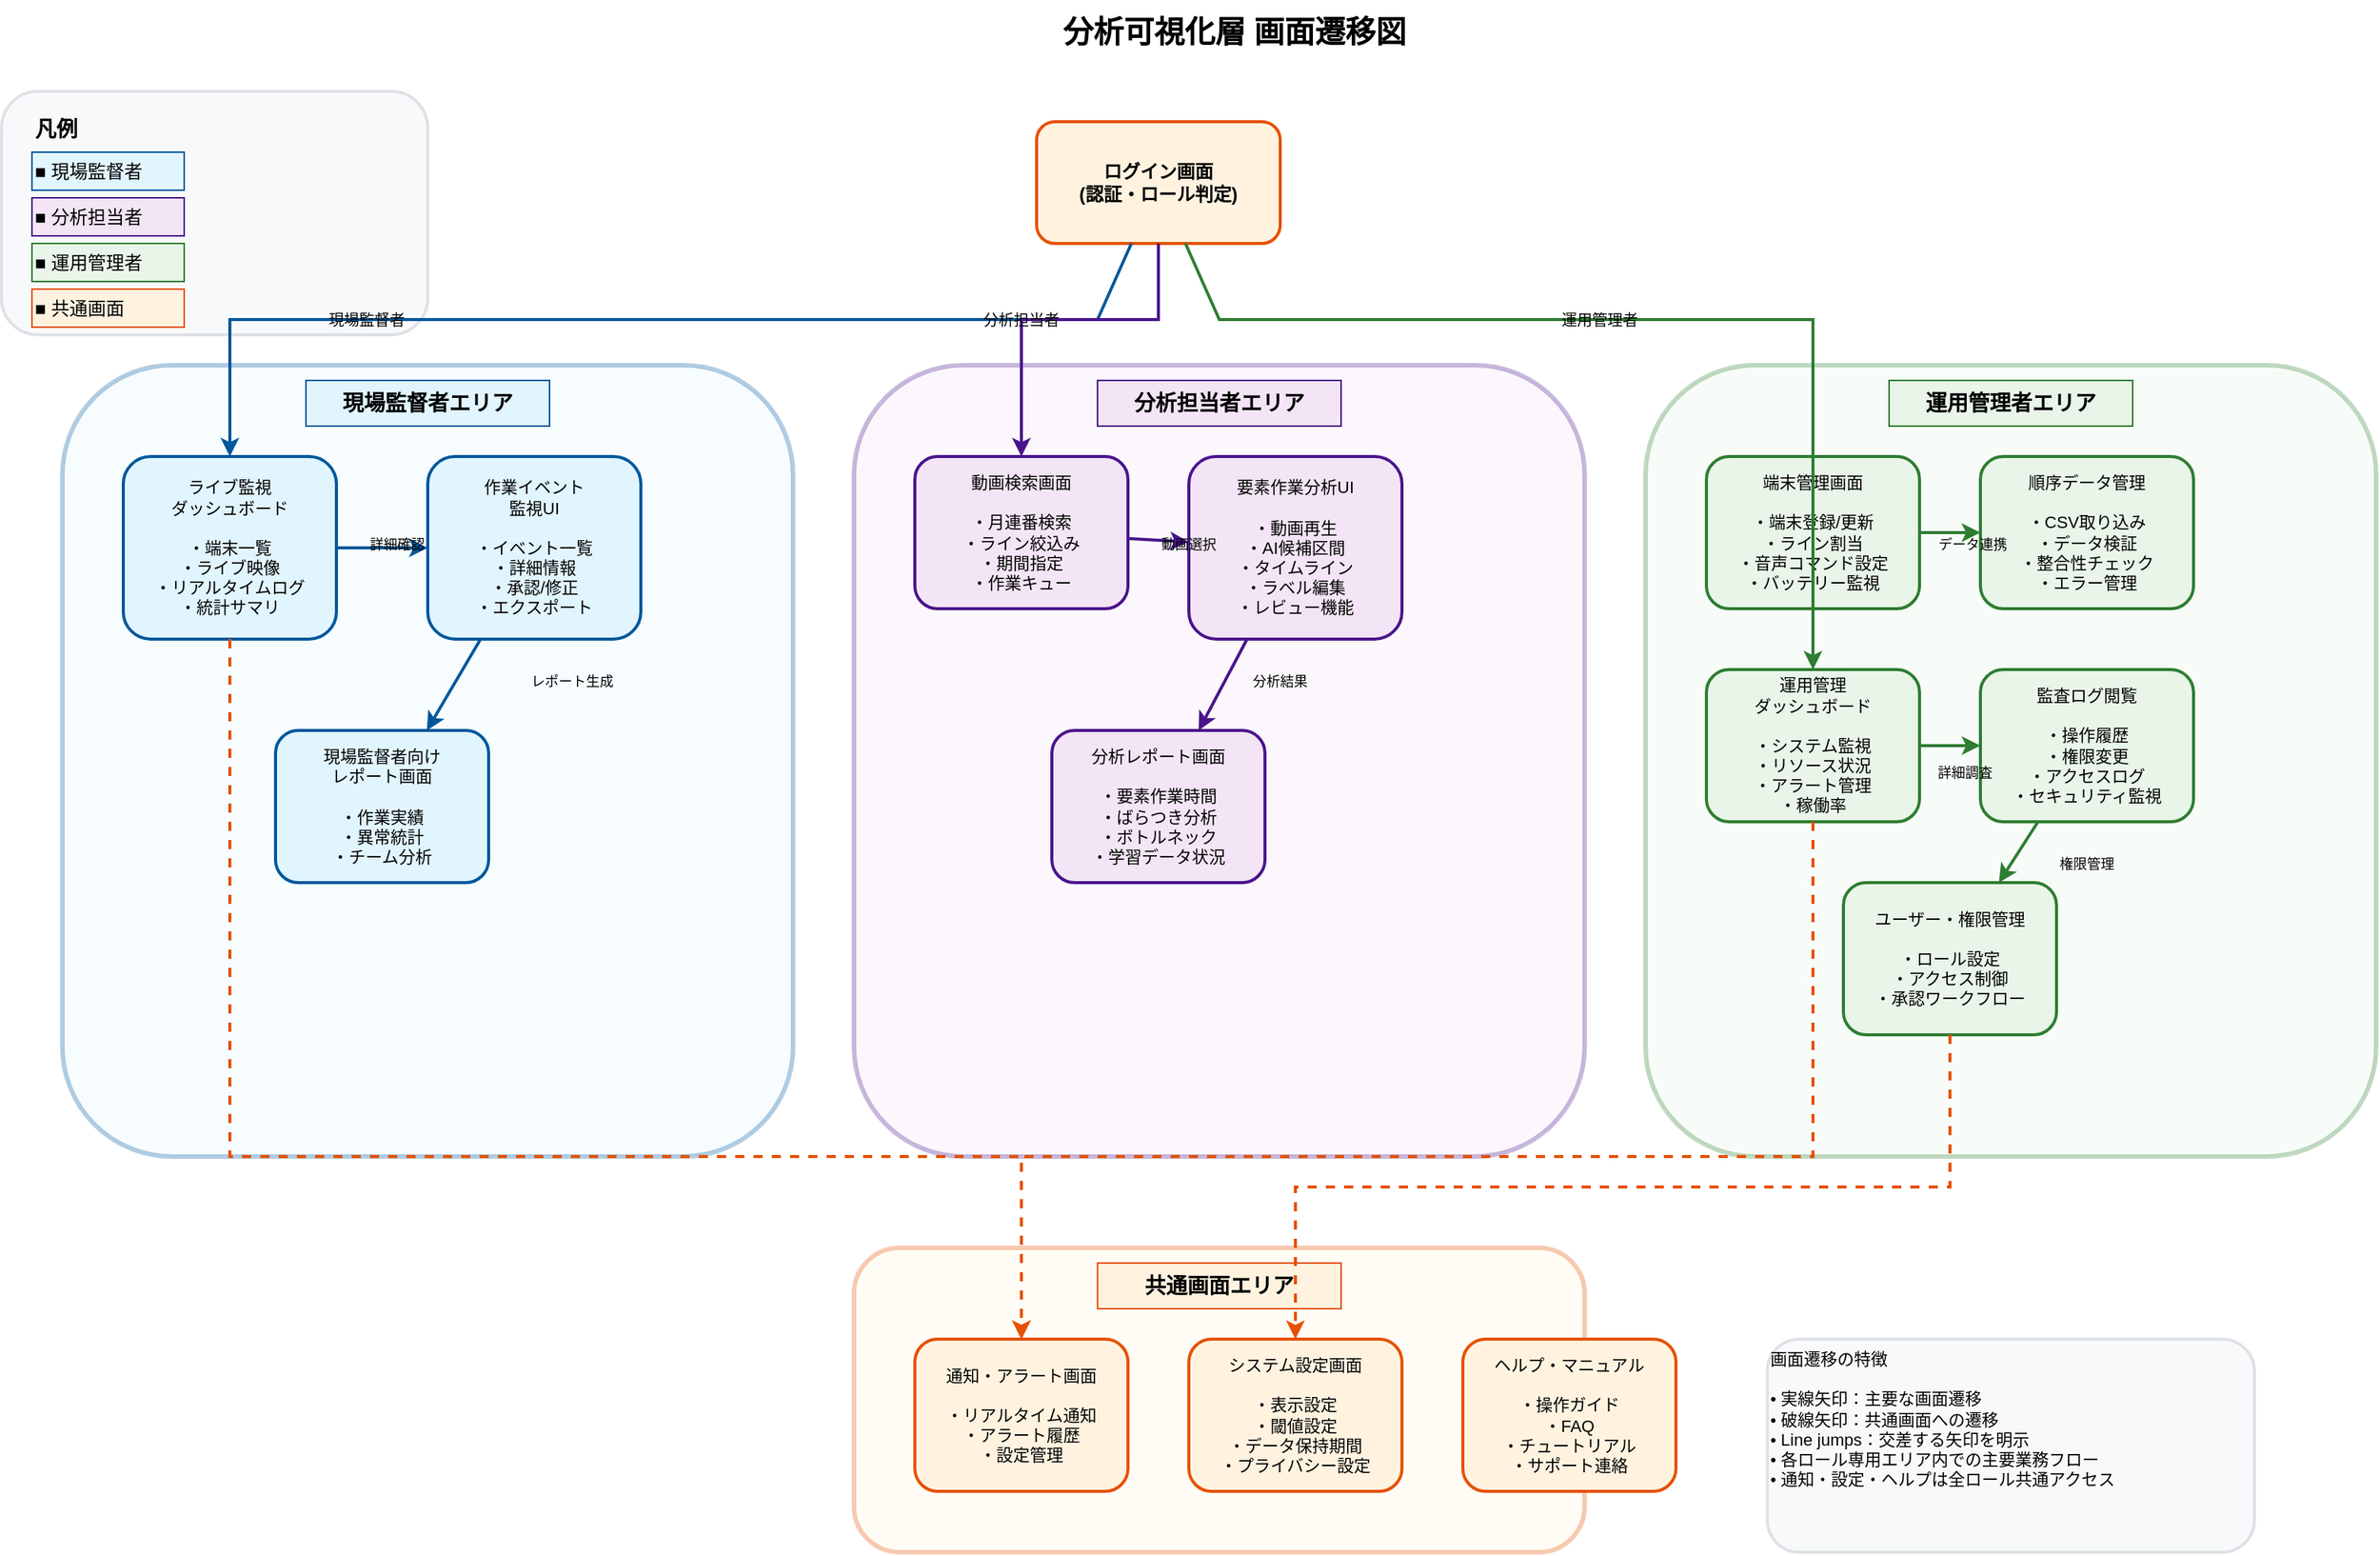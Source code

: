 <mxfile>
    <diagram name="画面遷移図" id="screen-transition-diagram">
        <mxGraphModel dx="748" dy="495" grid="1" gridSize="10" guides="1" tooltips="1" connect="1" arrows="1" fold="1" page="1" pageScale="1" pageWidth="1654" pageHeight="2336" background="#ffffff" math="0" shadow="0">
            <root>
                <mxCell id="0"/>
                <mxCell id="1" parent="0"/>
                <mxCell id="title" value="分析可視化層 画面遷移図" style="text;html=1;align=center;verticalAlign=middle;whiteSpace=wrap;rounded=0;fontSize=20;fontStyle=1;" parent="1" vertex="1">
                    <mxGeometry x="700" y="40" width="300" height="40" as="geometry"/>
                </mxCell>
                <mxCell id="legend-box" value="" style="rounded=1;whiteSpace=wrap;html=1;fillColor=#f8f9fa;strokeColor=#dee2e6;strokeWidth=2;" parent="1" vertex="1">
                    <mxGeometry x="40" y="100" width="280" height="160" as="geometry"/>
                </mxCell>
                <mxCell id="legend-title" value="凡例" style="text;html=1;align=left;verticalAlign=middle;whiteSpace=wrap;rounded=0;fontSize=14;fontStyle=1;" parent="1" vertex="1">
                    <mxGeometry x="60" y="110" width="60" height="30" as="geometry"/>
                </mxCell>
                <mxCell id="legend-supervisor" value="■ 現場監督者" style="text;html=1;align=left;verticalAlign=middle;whiteSpace=wrap;rounded=0;fontSize=12;fillColor=#e1f5fe;strokeColor=#01579b;" parent="1" vertex="1">
                    <mxGeometry x="60" y="140" width="100" height="25" as="geometry"/>
                </mxCell>
                <mxCell id="legend-analyst" value="■ 分析担当者" style="text;html=1;align=left;verticalAlign=middle;whiteSpace=wrap;rounded=0;fontSize=12;fillColor=#f3e5f5;strokeColor=#4a148c;" parent="1" vertex="1">
                    <mxGeometry x="60" y="170" width="100" height="25" as="geometry"/>
                </mxCell>
                <mxCell id="legend-admin" value="■ 運用管理者" style="text;html=1;align=left;verticalAlign=middle;whiteSpace=wrap;rounded=0;fontSize=12;fillColor=#e8f5e8;strokeColor=#2e7d32;" parent="1" vertex="1">
                    <mxGeometry x="60" y="200" width="100" height="25" as="geometry"/>
                </mxCell>
                <mxCell id="legend-shared" value="■ 共通画面" style="text;html=1;align=left;verticalAlign=middle;whiteSpace=wrap;rounded=0;fontSize=12;fillColor=#fff3e0;strokeColor=#e65100;" parent="1" vertex="1">
                    <mxGeometry x="60" y="230" width="100" height="25" as="geometry"/>
                </mxCell>
                <mxCell id="login" value="ログイン画面&#xa;(認証・ロール判定)" style="rounded=1;whiteSpace=wrap;html=1;fillColor=#fff3e0;strokeColor=#e65100;strokeWidth=2;fontSize=12;fontStyle=1;" parent="1" vertex="1">
                    <mxGeometry x="720" y="120" width="160" height="80" as="geometry"/>
                </mxCell>
                <mxCell id="supervisor-area" value="" style="rounded=1;whiteSpace=wrap;html=1;fillColor=#e1f5fe;strokeColor=#01579b;strokeWidth=3;opacity=30;" parent="1" vertex="1">
                    <mxGeometry x="80" y="280" width="480" height="520" as="geometry"/>
                </mxCell>
                <mxCell id="supervisor-label" value="現場監督者エリア" style="text;html=1;align=center;verticalAlign=middle;whiteSpace=wrap;rounded=0;fontSize=14;fontStyle=1;fillColor=#e1f5fe;strokeColor=#01579b;" parent="1" vertex="1">
                    <mxGeometry x="240" y="290" width="160" height="30" as="geometry"/>
                </mxCell>
                <mxCell id="live-monitor" value="ライブ監視&#xa;ダッシュボード&#xa;&#xa;・端末一覧&#xa;・ライブ映像&#xa;・リアルタイムログ&#xa;・統計サマリ" style="rounded=1;whiteSpace=wrap;html=1;fillColor=#e1f5fe;strokeColor=#01579b;strokeWidth=2;fontSize=11;" parent="1" vertex="1">
                    <mxGeometry x="120" y="340" width="140" height="120" as="geometry"/>
                </mxCell>
                <mxCell id="event-monitor" value="作業イベント&#xa;監視UI&#xa;&#xa;・イベント一覧&#xa;・詳細情報&#xa;・承認/修正&#xa;・エクスポート" style="rounded=1;whiteSpace=wrap;html=1;fillColor=#e1f5fe;strokeColor=#01579b;strokeWidth=2;fontSize=11;" parent="1" vertex="1">
                    <mxGeometry x="320" y="340" width="140" height="120" as="geometry"/>
                </mxCell>
                <mxCell id="supervisor-report" value="現場監督者向け&#xa;レポート画面&#xa;&#xa;・作業実績&#xa;・異常統計&#xa;・チーム分析" style="rounded=1;whiteSpace=wrap;html=1;fillColor=#e1f5fe;strokeColor=#01579b;strokeWidth=2;fontSize=11;" parent="1" vertex="1">
                    <mxGeometry x="220" y="520" width="140" height="100" as="geometry"/>
                </mxCell>
                <mxCell id="analyst-area" value="" style="rounded=1;whiteSpace=wrap;html=1;fillColor=#f3e5f5;strokeColor=#4a148c;strokeWidth=3;opacity=30;" parent="1" vertex="1">
                    <mxGeometry x="600" y="280" width="480" height="520" as="geometry"/>
                </mxCell>
                <mxCell id="analyst-label" value="分析担当者エリア" style="text;html=1;align=center;verticalAlign=middle;whiteSpace=wrap;rounded=0;fontSize=14;fontStyle=1;fillColor=#f3e5f5;strokeColor=#4a148c;" parent="1" vertex="1">
                    <mxGeometry x="760" y="290" width="160" height="30" as="geometry"/>
                </mxCell>
                <mxCell id="video-search" value="動画検索画面&#xa;&#xa;・月連番検索&#xa;・ライン絞込み&#xa;・期間指定&#xa;・作業キュー" style="rounded=1;whiteSpace=wrap;html=1;fillColor=#f3e5f5;strokeColor=#4a148c;strokeWidth=2;fontSize=11;" parent="1" vertex="1">
                    <mxGeometry x="640" y="340" width="140" height="100" as="geometry"/>
                </mxCell>
                <mxCell id="labeling-ui" value="要素作業分析UI&#xa;&#xa;・動画再生&#xa;・AI候補区間&#xa;・タイムライン&#xa;・ラベル編集&#xa;・レビュー機能" style="rounded=1;whiteSpace=wrap;html=1;fillColor=#f3e5f5;strokeColor=#4a148c;strokeWidth=2;fontSize=11;" parent="1" vertex="1">
                    <mxGeometry x="820" y="340" width="140" height="120" as="geometry"/>
                </mxCell>
                <mxCell id="analysis-report" value="分析レポート画面&#xa;&#xa;・要素作業時間&#xa;・ばらつき分析&#xa;・ボトルネック&#xa;・学習データ状況" style="rounded=1;whiteSpace=wrap;html=1;fillColor=#f3e5f5;strokeColor=#4a148c;strokeWidth=2;fontSize=11;" parent="1" vertex="1">
                    <mxGeometry x="730" y="520" width="140" height="100" as="geometry"/>
                </mxCell>
                <mxCell id="admin-area" value="" style="rounded=1;whiteSpace=wrap;html=1;fillColor=#e8f5e8;strokeColor=#2e7d32;strokeWidth=3;opacity=30;" parent="1" vertex="1">
                    <mxGeometry x="1120" y="280" width="480" height="520" as="geometry"/>
                </mxCell>
                <mxCell id="admin-label" value="運用管理者エリア" style="text;html=1;align=center;verticalAlign=middle;whiteSpace=wrap;rounded=0;fontSize=14;fontStyle=1;fillColor=#e8f5e8;strokeColor=#2e7d32;" parent="1" vertex="1">
                    <mxGeometry x="1280" y="290" width="160" height="30" as="geometry"/>
                </mxCell>
                <mxCell id="device-management" value="端末管理画面&#xa;&#xa;・端末登録/更新&#xa;・ライン割当&#xa;・音声コマンド設定&#xa;・バッテリー監視" style="rounded=1;whiteSpace=wrap;html=1;fillColor=#e8f5e8;strokeColor=#2e7d32;strokeWidth=2;fontSize=11;" parent="1" vertex="1">
                    <mxGeometry x="1160" y="340" width="140" height="100" as="geometry"/>
                </mxCell>
                <mxCell id="sequence-management" value="順序データ管理&#xa;&#xa;・CSV取り込み&#xa;・データ検証&#xa;・整合性チェック&#xa;・エラー管理" style="rounded=1;whiteSpace=wrap;html=1;fillColor=#e8f5e8;strokeColor=#2e7d32;strokeWidth=2;fontSize=11;" parent="1" vertex="1">
                    <mxGeometry x="1340" y="340" width="140" height="100" as="geometry"/>
                </mxCell>
                <mxCell id="ops-dashboard" value="運用管理&#xa;ダッシュボード&#xa;&#xa;・システム監視&#xa;・リソース状況&#xa;・アラート管理&#xa;・稼働率" style="rounded=1;whiteSpace=wrap;html=1;fillColor=#e8f5e8;strokeColor=#2e7d32;strokeWidth=2;fontSize=11;" parent="1" vertex="1">
                    <mxGeometry x="1160" y="480" width="140" height="100" as="geometry"/>
                </mxCell>
                <mxCell id="audit-log" value="監査ログ閲覧&#xa;&#xa;・操作履歴&#xa;・権限変更&#xa;・アクセスログ&#xa;・セキュリティ監視" style="rounded=1;whiteSpace=wrap;html=1;fillColor=#e8f5e8;strokeColor=#2e7d32;strokeWidth=2;fontSize=11;" parent="1" vertex="1">
                    <mxGeometry x="1340" y="480" width="140" height="100" as="geometry"/>
                </mxCell>
                <mxCell id="user-management" value="ユーザー・権限管理&#xa;&#xa;・ロール設定&#xa;・アクセス制御&#xa;・承認ワークフロー" style="rounded=1;whiteSpace=wrap;html=1;fillColor=#e8f5e8;strokeColor=#2e7d32;strokeWidth=2;fontSize=11;" parent="1" vertex="1">
                    <mxGeometry x="1250" y="620" width="140" height="100" as="geometry"/>
                </mxCell>
                <mxCell id="shared-area" value="" style="rounded=1;whiteSpace=wrap;html=1;fillColor=#fff3e0;strokeColor=#e65100;strokeWidth=3;opacity=30;" parent="1" vertex="1">
                    <mxGeometry x="600" y="860" width="480" height="200" as="geometry"/>
                </mxCell>
                <mxCell id="shared-label" value="共通画面エリア" style="text;html=1;align=center;verticalAlign=middle;whiteSpace=wrap;rounded=0;fontSize=14;fontStyle=1;fillColor=#fff3e0;strokeColor=#e65100;" parent="1" vertex="1">
                    <mxGeometry x="760" y="870" width="160" height="30" as="geometry"/>
                </mxCell>
                <mxCell id="notification" value="通知・アラート画面&#xa;&#xa;・リアルタイム通知&#xa;・アラート履歴&#xa;・設定管理" style="rounded=1;whiteSpace=wrap;html=1;fillColor=#fff3e0;strokeColor=#e65100;strokeWidth=2;fontSize=11;" parent="1" vertex="1">
                    <mxGeometry x="640" y="920" width="140" height="100" as="geometry"/>
                </mxCell>
                <mxCell id="settings" value="システム設定画面&#xa;&#xa;・表示設定&#xa;・閾値設定&#xa;・データ保持期間&#xa;・プライバシー設定" style="rounded=1;whiteSpace=wrap;html=1;fillColor=#fff3e0;strokeColor=#e65100;strokeWidth=2;fontSize=11;" parent="1" vertex="1">
                    <mxGeometry x="820" y="920" width="140" height="100" as="geometry"/>
                </mxCell>
                <mxCell id="help" value="ヘルプ・マニュアル&#xa;&#xa;・操作ガイド&#xa;・FAQ&#xa;・チュートリアル&#xa;・サポート連絡" style="rounded=1;whiteSpace=wrap;html=1;fillColor=#fff3e0;strokeColor=#e65100;strokeWidth=2;fontSize=11;" parent="1" vertex="1">
                    <mxGeometry x="1000" y="920" width="140" height="100" as="geometry"/>
                </mxCell>
                <mxCell id="login-to-supervisor" value="" style="endArrow=classic;html=1;rounded=0;entryX=0.5;entryY=0;entryDx=0;entryDy=0;strokeWidth=2;strokeColor=#01579b;" parent="1" source="login" target="live-monitor" edge="1">
                    <mxGeometry width="50" height="50" relative="1" as="geometry">
                        <mxPoint x="700" y="240" as="sourcePoint"/>
                        <mxPoint x="750" y="190" as="targetPoint"/>
                        <Array as="points">
                            <mxPoint x="760" y="250"/>
                            <mxPoint x="190" y="250"/>
                        </Array>
                    </mxGeometry>
                </mxCell>
                <mxCell id="login-to-supervisor-label" value="現場監督者" style="text;html=1;align=center;verticalAlign=middle;whiteSpace=wrap;rounded=0;fontSize=10;backgroundColor=#e1f5fe;" parent="1" vertex="1">
                    <mxGeometry x="240" y="240" width="80" height="20" as="geometry"/>
                </mxCell>
                <mxCell id="login-to-analyst" value="" style="endArrow=classic;html=1;rounded=0;entryX=0.5;entryY=0;entryDx=0;entryDy=0;strokeWidth=2;strokeColor=#4a148c;" parent="1" source="login" target="video-search" edge="1">
                    <mxGeometry width="50" height="50" relative="1" as="geometry">
                        <mxPoint x="800" y="200" as="sourcePoint"/>
                        <mxPoint x="850" y="150" as="targetPoint"/>
                        <Array as="points">
                            <mxPoint x="800" y="250"/>
                            <mxPoint x="710" y="250"/>
                        </Array>
                    </mxGeometry>
                </mxCell>
                <mxCell id="login-to-analyst-label" value="分析担当者" style="text;html=1;align=center;verticalAlign=middle;whiteSpace=wrap;rounded=0;fontSize=10;backgroundColor=#f3e5f5;" parent="1" vertex="1">
                    <mxGeometry x="670" y="240" width="80" height="20" as="geometry"/>
                </mxCell>
                <mxCell id="login-to-admin" value="" style="endArrow=classic;html=1;rounded=0;entryX=0.5;entryY=0;entryDx=0;entryDy=0;strokeWidth=2;strokeColor=#2e7d32;" parent="1" source="login" target="ops-dashboard" edge="1">
                    <mxGeometry width="50" height="50" relative="1" as="geometry">
                        <mxPoint x="840" y="200" as="sourcePoint"/>
                        <mxPoint x="890" y="150" as="targetPoint"/>
                        <Array as="points">
                            <mxPoint x="840" y="250"/>
                            <mxPoint x="1230" y="250"/>
                        </Array>
                    </mxGeometry>
                </mxCell>
                <mxCell id="login-to-admin-label" value="運用管理者" style="text;html=1;align=center;verticalAlign=middle;whiteSpace=wrap;rounded=0;fontSize=10;backgroundColor=#e8f5e8;" parent="1" vertex="1">
                    <mxGeometry x="1050" y="240" width="80" height="20" as="geometry"/>
                </mxCell>
                <mxCell id="supervisor-nav1" value="" style="endArrow=classic;html=1;rounded=0;strokeWidth=2;strokeColor=#01579b;jumpStyle=arc;" parent="1" source="live-monitor" target="event-monitor" edge="1">
                    <mxGeometry width="50" height="50" relative="1" as="geometry">
                        <mxPoint x="270" y="380" as="sourcePoint"/>
                        <mxPoint x="320" y="330" as="targetPoint"/>
                    </mxGeometry>
                </mxCell>
                <mxCell id="supervisor-nav1-label" value="詳細確認" style="text;html=1;align=center;verticalAlign=middle;whiteSpace=wrap;rounded=0;fontSize=9;backgroundColor=#ffffff;" parent="1" vertex="1">
                    <mxGeometry x="270" y="390" width="60" height="15" as="geometry"/>
                </mxCell>
                <mxCell id="supervisor-nav2" value="" style="endArrow=classic;html=1;rounded=0;strokeWidth=2;strokeColor=#01579b;jumpStyle=arc;" parent="1" source="event-monitor" target="supervisor-report" edge="1">
                    <mxGeometry width="50" height="50" relative="1" as="geometry">
                        <mxPoint x="390" y="470" as="sourcePoint"/>
                        <mxPoint x="440" y="420" as="targetPoint"/>
                    </mxGeometry>
                </mxCell>
                <mxCell id="supervisor-nav2-label" value="レポート生成" style="text;html=1;align=center;verticalAlign=middle;whiteSpace=wrap;rounded=0;fontSize=9;backgroundColor=#ffffff;" parent="1" vertex="1">
                    <mxGeometry x="380" y="480" width="70" height="15" as="geometry"/>
                </mxCell>
                <mxCell id="analyst-nav1" value="" style="endArrow=classic;html=1;rounded=0;strokeWidth=2;strokeColor=#4a148c;jumpStyle=arc;" parent="1" source="video-search" target="labeling-ui" edge="1">
                    <mxGeometry width="50" height="50" relative="1" as="geometry">
                        <mxPoint x="790" y="380" as="sourcePoint"/>
                        <mxPoint x="840" y="330" as="targetPoint"/>
                    </mxGeometry>
                </mxCell>
                <mxCell id="analyst-nav1-label" value="動画選択" style="text;html=1;align=center;verticalAlign=middle;whiteSpace=wrap;rounded=0;fontSize=9;backgroundColor=#ffffff;" parent="1" vertex="1">
                    <mxGeometry x="790" y="390" width="60" height="15" as="geometry"/>
                </mxCell>
                <mxCell id="analyst-nav2" value="" style="endArrow=classic;html=1;rounded=0;strokeWidth=2;strokeColor=#4a148c;jumpStyle=arc;" parent="1" source="labeling-ui" target="analysis-report" edge="1">
                    <mxGeometry width="50" height="50" relative="1" as="geometry">
                        <mxPoint x="890" y="470" as="sourcePoint"/>
                        <mxPoint x="940" y="420" as="targetPoint"/>
                    </mxGeometry>
                </mxCell>
                <mxCell id="analyst-nav2-label" value="分析結果" style="text;html=1;align=center;verticalAlign=middle;whiteSpace=wrap;rounded=0;fontSize=9;backgroundColor=#ffffff;" parent="1" vertex="1">
                    <mxGeometry x="850" y="480" width="60" height="15" as="geometry"/>
                </mxCell>
                <mxCell id="admin-nav1" value="" style="endArrow=classic;html=1;rounded=0;strokeWidth=2;strokeColor=#2e7d32;jumpStyle=arc;" parent="1" source="device-management" target="sequence-management" edge="1">
                    <mxGeometry width="50" height="50" relative="1" as="geometry">
                        <mxPoint x="1310" y="380" as="sourcePoint"/>
                        <mxPoint x="1360" y="330" as="targetPoint"/>
                    </mxGeometry>
                </mxCell>
                <mxCell id="admin-nav1-label" value="データ連携" style="text;html=1;align=center;verticalAlign=middle;whiteSpace=wrap;rounded=0;fontSize=9;backgroundColor=#ffffff;" parent="1" vertex="1">
                    <mxGeometry x="1300" y="390" width="70" height="15" as="geometry"/>
                </mxCell>
                <mxCell id="admin-nav2" value="" style="endArrow=classic;html=1;rounded=0;strokeWidth=2;strokeColor=#2e7d32;jumpStyle=arc;" parent="1" source="ops-dashboard" target="audit-log" edge="1">
                    <mxGeometry width="50" height="50" relative="1" as="geometry">
                        <mxPoint x="1310" y="530" as="sourcePoint"/>
                        <mxPoint x="1360" y="480" as="targetPoint"/>
                    </mxGeometry>
                </mxCell>
                <mxCell id="admin-nav2-label" value="詳細調査" style="text;html=1;align=center;verticalAlign=middle;whiteSpace=wrap;rounded=0;fontSize=9;backgroundColor=#ffffff;" parent="1" vertex="1">
                    <mxGeometry x="1300" y="540" width="60" height="15" as="geometry"/>
                </mxCell>
                <mxCell id="admin-nav3" value="" style="endArrow=classic;html=1;rounded=0;strokeWidth=2;strokeColor=#2e7d32;jumpStyle=arc;" parent="1" source="audit-log" target="user-management" edge="1">
                    <mxGeometry width="50" height="50" relative="1" as="geometry">
                        <mxPoint x="1410" y="590" as="sourcePoint"/>
                        <mxPoint x="1460" y="540" as="targetPoint"/>
                    </mxGeometry>
                </mxCell>
                <mxCell id="admin-nav3-label" value="権限管理" style="text;html=1;align=center;verticalAlign=middle;whiteSpace=wrap;rounded=0;fontSize=9;backgroundColor=#ffffff;" parent="1" vertex="1">
                    <mxGeometry x="1380" y="600" width="60" height="15" as="geometry"/>
                </mxCell>
                <mxCell id="to-notification1" value="" style="endArrow=classic;html=1;rounded=0;strokeWidth=2;strokeColor=#e65100;dashed=1;jumpStyle=arc;" parent="1" source="live-monitor" target="notification" edge="1">
                    <mxGeometry width="50" height="50" relative="1" as="geometry">
                        <mxPoint x="190" y="470" as="sourcePoint"/>
                        <mxPoint x="240" y="420" as="targetPoint"/>
                        <Array as="points">
                            <mxPoint x="190" y="800"/>
                            <mxPoint x="710" y="800"/>
                        </Array>
                    </mxGeometry>
                </mxCell>
                <mxCell id="to-notification2" value="" style="endArrow=classic;html=1;rounded=0;strokeWidth=2;strokeColor=#e65100;dashed=1;jumpStyle=arc;" parent="1" source="ops-dashboard" target="notification" edge="1">
                    <mxGeometry width="50" height="50" relative="1" as="geometry">
                        <mxPoint x="1230" y="590" as="sourcePoint"/>
                        <mxPoint x="1280" y="540" as="targetPoint"/>
                        <Array as="points">
                            <mxPoint x="1230" y="800"/>
                            <mxPoint x="710" y="800"/>
                        </Array>
                    </mxGeometry>
                </mxCell>
                <mxCell id="to-settings" value="" style="endArrow=classic;html=1;rounded=0;strokeWidth=2;strokeColor=#e65100;dashed=1;jumpStyle=arc;" parent="1" source="user-management" target="settings" edge="1">
                    <mxGeometry width="50" height="50" relative="1" as="geometry">
                        <mxPoint x="1320" y="730" as="sourcePoint"/>
                        <mxPoint x="1370" y="680" as="targetPoint"/>
                        <Array as="points">
                            <mxPoint x="1320" y="820"/>
                            <mxPoint x="890" y="820"/>
                        </Array>
                    </mxGeometry>
                </mxCell>
                <mxCell id="transition-notes" value="画面遷移の特徴&#xa;&#xa;• 実線矢印：主要な画面遷移&#xa;• 破線矢印：共通画面への遷移&#xa;• Line jumps：交差する矢印を明示&#xa;• 各ロール専用エリア内での主要業務フロー&#xa;• 通知・設定・ヘルプは全ロール共通アクセス" style="rounded=1;whiteSpace=wrap;html=1;align=left;verticalAlign=top;fillColor=#f8f9fa;strokeColor=#dee2e6;strokeWidth=2;fontSize=11;" parent="1" vertex="1">
                    <mxGeometry x="1200" y="920" width="320" height="140" as="geometry"/>
                </mxCell>
            </root>
        </mxGraphModel>
    </diagram>
</mxfile>